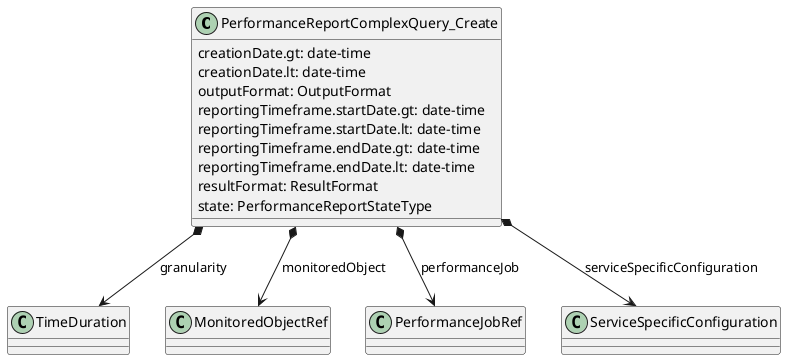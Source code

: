 @startuml performanceReportComplexQueryModel

class PerformanceReportComplexQuery_Create {

    creationDate.gt: date-time
    creationDate.lt: date-time
    outputFormat: OutputFormat
    reportingTimeframe.startDate.gt: date-time
    reportingTimeframe.startDate.lt: date-time
    reportingTimeframe.endDate.gt: date-time
    reportingTimeframe.endDate.lt: date-time
    resultFormat: ResultFormat
    state: PerformanceReportStateType
}

PerformanceReportComplexQuery_Create *--> TimeDuration : granularity
PerformanceReportComplexQuery_Create *--> MonitoredObjectRef : monitoredObject
PerformanceReportComplexQuery_Create *--> PerformanceJobRef : performanceJob
PerformanceReportComplexQuery_Create *--> ServiceSpecificConfiguration : serviceSpecificConfiguration


@enduml